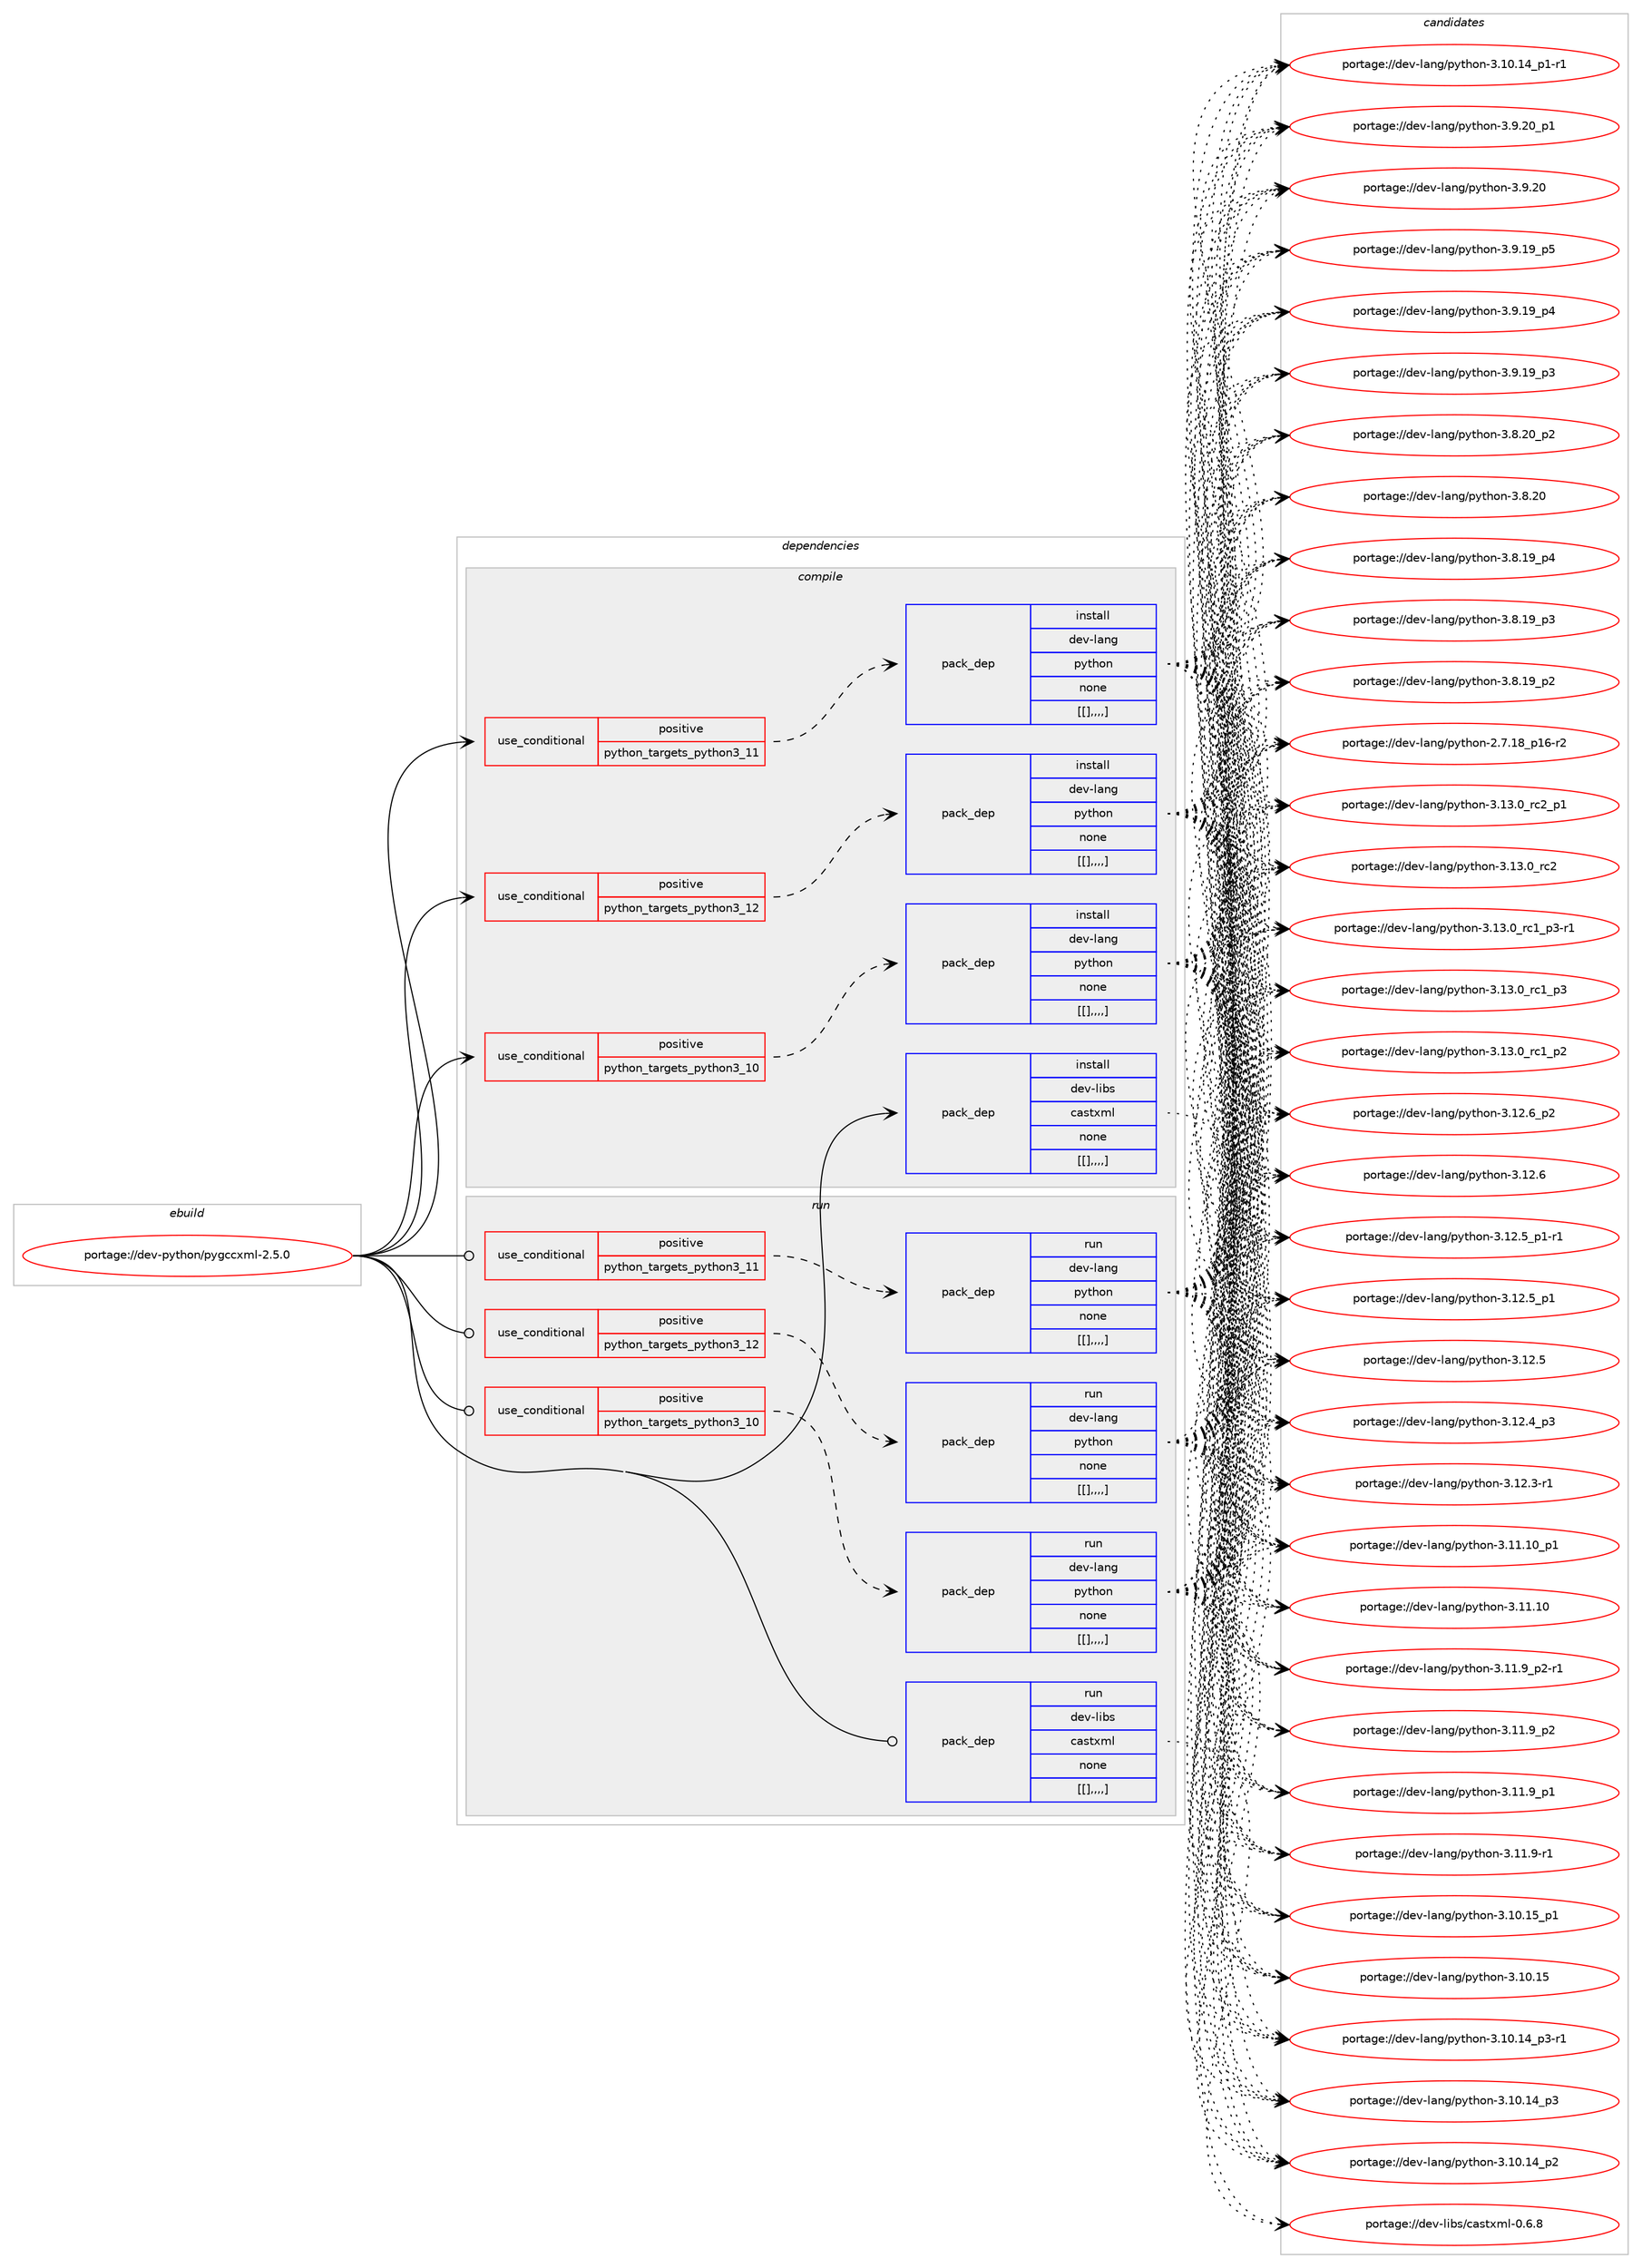 digraph prolog {

# *************
# Graph options
# *************

newrank=true;
concentrate=true;
compound=true;
graph [rankdir=LR,fontname=Helvetica,fontsize=10,ranksep=1.5];#, ranksep=2.5, nodesep=0.2];
edge  [arrowhead=vee];
node  [fontname=Helvetica,fontsize=10];

# **********
# The ebuild
# **********

subgraph cluster_leftcol {
color=gray;
label=<<i>ebuild</i>>;
id [label="portage://dev-python/pygccxml-2.5.0", color=red, width=4, href="../dev-python/pygccxml-2.5.0.svg"];
}

# ****************
# The dependencies
# ****************

subgraph cluster_midcol {
color=gray;
label=<<i>dependencies</i>>;
subgraph cluster_compile {
fillcolor="#eeeeee";
style=filled;
label=<<i>compile</i>>;
subgraph cond38372 {
dependency159119 [label=<<TABLE BORDER="0" CELLBORDER="1" CELLSPACING="0" CELLPADDING="4"><TR><TD ROWSPAN="3" CELLPADDING="10">use_conditional</TD></TR><TR><TD>positive</TD></TR><TR><TD>python_targets_python3_10</TD></TR></TABLE>>, shape=none, color=red];
subgraph pack119530 {
dependency159120 [label=<<TABLE BORDER="0" CELLBORDER="1" CELLSPACING="0" CELLPADDING="4" WIDTH="220"><TR><TD ROWSPAN="6" CELLPADDING="30">pack_dep</TD></TR><TR><TD WIDTH="110">install</TD></TR><TR><TD>dev-lang</TD></TR><TR><TD>python</TD></TR><TR><TD>none</TD></TR><TR><TD>[[],,,,]</TD></TR></TABLE>>, shape=none, color=blue];
}
dependency159119:e -> dependency159120:w [weight=20,style="dashed",arrowhead="vee"];
}
id:e -> dependency159119:w [weight=20,style="solid",arrowhead="vee"];
subgraph cond38373 {
dependency159121 [label=<<TABLE BORDER="0" CELLBORDER="1" CELLSPACING="0" CELLPADDING="4"><TR><TD ROWSPAN="3" CELLPADDING="10">use_conditional</TD></TR><TR><TD>positive</TD></TR><TR><TD>python_targets_python3_11</TD></TR></TABLE>>, shape=none, color=red];
subgraph pack119531 {
dependency159122 [label=<<TABLE BORDER="0" CELLBORDER="1" CELLSPACING="0" CELLPADDING="4" WIDTH="220"><TR><TD ROWSPAN="6" CELLPADDING="30">pack_dep</TD></TR><TR><TD WIDTH="110">install</TD></TR><TR><TD>dev-lang</TD></TR><TR><TD>python</TD></TR><TR><TD>none</TD></TR><TR><TD>[[],,,,]</TD></TR></TABLE>>, shape=none, color=blue];
}
dependency159121:e -> dependency159122:w [weight=20,style="dashed",arrowhead="vee"];
}
id:e -> dependency159121:w [weight=20,style="solid",arrowhead="vee"];
subgraph cond38374 {
dependency159123 [label=<<TABLE BORDER="0" CELLBORDER="1" CELLSPACING="0" CELLPADDING="4"><TR><TD ROWSPAN="3" CELLPADDING="10">use_conditional</TD></TR><TR><TD>positive</TD></TR><TR><TD>python_targets_python3_12</TD></TR></TABLE>>, shape=none, color=red];
subgraph pack119532 {
dependency159124 [label=<<TABLE BORDER="0" CELLBORDER="1" CELLSPACING="0" CELLPADDING="4" WIDTH="220"><TR><TD ROWSPAN="6" CELLPADDING="30">pack_dep</TD></TR><TR><TD WIDTH="110">install</TD></TR><TR><TD>dev-lang</TD></TR><TR><TD>python</TD></TR><TR><TD>none</TD></TR><TR><TD>[[],,,,]</TD></TR></TABLE>>, shape=none, color=blue];
}
dependency159123:e -> dependency159124:w [weight=20,style="dashed",arrowhead="vee"];
}
id:e -> dependency159123:w [weight=20,style="solid",arrowhead="vee"];
subgraph pack119533 {
dependency159125 [label=<<TABLE BORDER="0" CELLBORDER="1" CELLSPACING="0" CELLPADDING="4" WIDTH="220"><TR><TD ROWSPAN="6" CELLPADDING="30">pack_dep</TD></TR><TR><TD WIDTH="110">install</TD></TR><TR><TD>dev-libs</TD></TR><TR><TD>castxml</TD></TR><TR><TD>none</TD></TR><TR><TD>[[],,,,]</TD></TR></TABLE>>, shape=none, color=blue];
}
id:e -> dependency159125:w [weight=20,style="solid",arrowhead="vee"];
}
subgraph cluster_compileandrun {
fillcolor="#eeeeee";
style=filled;
label=<<i>compile and run</i>>;
}
subgraph cluster_run {
fillcolor="#eeeeee";
style=filled;
label=<<i>run</i>>;
subgraph cond38375 {
dependency159126 [label=<<TABLE BORDER="0" CELLBORDER="1" CELLSPACING="0" CELLPADDING="4"><TR><TD ROWSPAN="3" CELLPADDING="10">use_conditional</TD></TR><TR><TD>positive</TD></TR><TR><TD>python_targets_python3_10</TD></TR></TABLE>>, shape=none, color=red];
subgraph pack119534 {
dependency159127 [label=<<TABLE BORDER="0" CELLBORDER="1" CELLSPACING="0" CELLPADDING="4" WIDTH="220"><TR><TD ROWSPAN="6" CELLPADDING="30">pack_dep</TD></TR><TR><TD WIDTH="110">run</TD></TR><TR><TD>dev-lang</TD></TR><TR><TD>python</TD></TR><TR><TD>none</TD></TR><TR><TD>[[],,,,]</TD></TR></TABLE>>, shape=none, color=blue];
}
dependency159126:e -> dependency159127:w [weight=20,style="dashed",arrowhead="vee"];
}
id:e -> dependency159126:w [weight=20,style="solid",arrowhead="odot"];
subgraph cond38376 {
dependency159128 [label=<<TABLE BORDER="0" CELLBORDER="1" CELLSPACING="0" CELLPADDING="4"><TR><TD ROWSPAN="3" CELLPADDING="10">use_conditional</TD></TR><TR><TD>positive</TD></TR><TR><TD>python_targets_python3_11</TD></TR></TABLE>>, shape=none, color=red];
subgraph pack119535 {
dependency159129 [label=<<TABLE BORDER="0" CELLBORDER="1" CELLSPACING="0" CELLPADDING="4" WIDTH="220"><TR><TD ROWSPAN="6" CELLPADDING="30">pack_dep</TD></TR><TR><TD WIDTH="110">run</TD></TR><TR><TD>dev-lang</TD></TR><TR><TD>python</TD></TR><TR><TD>none</TD></TR><TR><TD>[[],,,,]</TD></TR></TABLE>>, shape=none, color=blue];
}
dependency159128:e -> dependency159129:w [weight=20,style="dashed",arrowhead="vee"];
}
id:e -> dependency159128:w [weight=20,style="solid",arrowhead="odot"];
subgraph cond38377 {
dependency159130 [label=<<TABLE BORDER="0" CELLBORDER="1" CELLSPACING="0" CELLPADDING="4"><TR><TD ROWSPAN="3" CELLPADDING="10">use_conditional</TD></TR><TR><TD>positive</TD></TR><TR><TD>python_targets_python3_12</TD></TR></TABLE>>, shape=none, color=red];
subgraph pack119536 {
dependency159131 [label=<<TABLE BORDER="0" CELLBORDER="1" CELLSPACING="0" CELLPADDING="4" WIDTH="220"><TR><TD ROWSPAN="6" CELLPADDING="30">pack_dep</TD></TR><TR><TD WIDTH="110">run</TD></TR><TR><TD>dev-lang</TD></TR><TR><TD>python</TD></TR><TR><TD>none</TD></TR><TR><TD>[[],,,,]</TD></TR></TABLE>>, shape=none, color=blue];
}
dependency159130:e -> dependency159131:w [weight=20,style="dashed",arrowhead="vee"];
}
id:e -> dependency159130:w [weight=20,style="solid",arrowhead="odot"];
subgraph pack119537 {
dependency159132 [label=<<TABLE BORDER="0" CELLBORDER="1" CELLSPACING="0" CELLPADDING="4" WIDTH="220"><TR><TD ROWSPAN="6" CELLPADDING="30">pack_dep</TD></TR><TR><TD WIDTH="110">run</TD></TR><TR><TD>dev-libs</TD></TR><TR><TD>castxml</TD></TR><TR><TD>none</TD></TR><TR><TD>[[],,,,]</TD></TR></TABLE>>, shape=none, color=blue];
}
id:e -> dependency159132:w [weight=20,style="solid",arrowhead="odot"];
}
}

# **************
# The candidates
# **************

subgraph cluster_choices {
rank=same;
color=gray;
label=<<i>candidates</i>>;

subgraph choice119530 {
color=black;
nodesep=1;
choice100101118451089711010347112121116104111110455146495146489511499509511249 [label="portage://dev-lang/python-3.13.0_rc2_p1", color=red, width=4,href="../dev-lang/python-3.13.0_rc2_p1.svg"];
choice10010111845108971101034711212111610411111045514649514648951149950 [label="portage://dev-lang/python-3.13.0_rc2", color=red, width=4,href="../dev-lang/python-3.13.0_rc2.svg"];
choice1001011184510897110103471121211161041111104551464951464895114994995112514511449 [label="portage://dev-lang/python-3.13.0_rc1_p3-r1", color=red, width=4,href="../dev-lang/python-3.13.0_rc1_p3-r1.svg"];
choice100101118451089711010347112121116104111110455146495146489511499499511251 [label="portage://dev-lang/python-3.13.0_rc1_p3", color=red, width=4,href="../dev-lang/python-3.13.0_rc1_p3.svg"];
choice100101118451089711010347112121116104111110455146495146489511499499511250 [label="portage://dev-lang/python-3.13.0_rc1_p2", color=red, width=4,href="../dev-lang/python-3.13.0_rc1_p2.svg"];
choice100101118451089711010347112121116104111110455146495046549511250 [label="portage://dev-lang/python-3.12.6_p2", color=red, width=4,href="../dev-lang/python-3.12.6_p2.svg"];
choice10010111845108971101034711212111610411111045514649504654 [label="portage://dev-lang/python-3.12.6", color=red, width=4,href="../dev-lang/python-3.12.6.svg"];
choice1001011184510897110103471121211161041111104551464950465395112494511449 [label="portage://dev-lang/python-3.12.5_p1-r1", color=red, width=4,href="../dev-lang/python-3.12.5_p1-r1.svg"];
choice100101118451089711010347112121116104111110455146495046539511249 [label="portage://dev-lang/python-3.12.5_p1", color=red, width=4,href="../dev-lang/python-3.12.5_p1.svg"];
choice10010111845108971101034711212111610411111045514649504653 [label="portage://dev-lang/python-3.12.5", color=red, width=4,href="../dev-lang/python-3.12.5.svg"];
choice100101118451089711010347112121116104111110455146495046529511251 [label="portage://dev-lang/python-3.12.4_p3", color=red, width=4,href="../dev-lang/python-3.12.4_p3.svg"];
choice100101118451089711010347112121116104111110455146495046514511449 [label="portage://dev-lang/python-3.12.3-r1", color=red, width=4,href="../dev-lang/python-3.12.3-r1.svg"];
choice10010111845108971101034711212111610411111045514649494649489511249 [label="portage://dev-lang/python-3.11.10_p1", color=red, width=4,href="../dev-lang/python-3.11.10_p1.svg"];
choice1001011184510897110103471121211161041111104551464949464948 [label="portage://dev-lang/python-3.11.10", color=red, width=4,href="../dev-lang/python-3.11.10.svg"];
choice1001011184510897110103471121211161041111104551464949465795112504511449 [label="portage://dev-lang/python-3.11.9_p2-r1", color=red, width=4,href="../dev-lang/python-3.11.9_p2-r1.svg"];
choice100101118451089711010347112121116104111110455146494946579511250 [label="portage://dev-lang/python-3.11.9_p2", color=red, width=4,href="../dev-lang/python-3.11.9_p2.svg"];
choice100101118451089711010347112121116104111110455146494946579511249 [label="portage://dev-lang/python-3.11.9_p1", color=red, width=4,href="../dev-lang/python-3.11.9_p1.svg"];
choice100101118451089711010347112121116104111110455146494946574511449 [label="portage://dev-lang/python-3.11.9-r1", color=red, width=4,href="../dev-lang/python-3.11.9-r1.svg"];
choice10010111845108971101034711212111610411111045514649484649539511249 [label="portage://dev-lang/python-3.10.15_p1", color=red, width=4,href="../dev-lang/python-3.10.15_p1.svg"];
choice1001011184510897110103471121211161041111104551464948464953 [label="portage://dev-lang/python-3.10.15", color=red, width=4,href="../dev-lang/python-3.10.15.svg"];
choice100101118451089711010347112121116104111110455146494846495295112514511449 [label="portage://dev-lang/python-3.10.14_p3-r1", color=red, width=4,href="../dev-lang/python-3.10.14_p3-r1.svg"];
choice10010111845108971101034711212111610411111045514649484649529511251 [label="portage://dev-lang/python-3.10.14_p3", color=red, width=4,href="../dev-lang/python-3.10.14_p3.svg"];
choice10010111845108971101034711212111610411111045514649484649529511250 [label="portage://dev-lang/python-3.10.14_p2", color=red, width=4,href="../dev-lang/python-3.10.14_p2.svg"];
choice100101118451089711010347112121116104111110455146494846495295112494511449 [label="portage://dev-lang/python-3.10.14_p1-r1", color=red, width=4,href="../dev-lang/python-3.10.14_p1-r1.svg"];
choice100101118451089711010347112121116104111110455146574650489511249 [label="portage://dev-lang/python-3.9.20_p1", color=red, width=4,href="../dev-lang/python-3.9.20_p1.svg"];
choice10010111845108971101034711212111610411111045514657465048 [label="portage://dev-lang/python-3.9.20", color=red, width=4,href="../dev-lang/python-3.9.20.svg"];
choice100101118451089711010347112121116104111110455146574649579511253 [label="portage://dev-lang/python-3.9.19_p5", color=red, width=4,href="../dev-lang/python-3.9.19_p5.svg"];
choice100101118451089711010347112121116104111110455146574649579511252 [label="portage://dev-lang/python-3.9.19_p4", color=red, width=4,href="../dev-lang/python-3.9.19_p4.svg"];
choice100101118451089711010347112121116104111110455146574649579511251 [label="portage://dev-lang/python-3.9.19_p3", color=red, width=4,href="../dev-lang/python-3.9.19_p3.svg"];
choice100101118451089711010347112121116104111110455146564650489511250 [label="portage://dev-lang/python-3.8.20_p2", color=red, width=4,href="../dev-lang/python-3.8.20_p2.svg"];
choice10010111845108971101034711212111610411111045514656465048 [label="portage://dev-lang/python-3.8.20", color=red, width=4,href="../dev-lang/python-3.8.20.svg"];
choice100101118451089711010347112121116104111110455146564649579511252 [label="portage://dev-lang/python-3.8.19_p4", color=red, width=4,href="../dev-lang/python-3.8.19_p4.svg"];
choice100101118451089711010347112121116104111110455146564649579511251 [label="portage://dev-lang/python-3.8.19_p3", color=red, width=4,href="../dev-lang/python-3.8.19_p3.svg"];
choice100101118451089711010347112121116104111110455146564649579511250 [label="portage://dev-lang/python-3.8.19_p2", color=red, width=4,href="../dev-lang/python-3.8.19_p2.svg"];
choice100101118451089711010347112121116104111110455046554649569511249544511450 [label="portage://dev-lang/python-2.7.18_p16-r2", color=red, width=4,href="../dev-lang/python-2.7.18_p16-r2.svg"];
dependency159120:e -> choice100101118451089711010347112121116104111110455146495146489511499509511249:w [style=dotted,weight="100"];
dependency159120:e -> choice10010111845108971101034711212111610411111045514649514648951149950:w [style=dotted,weight="100"];
dependency159120:e -> choice1001011184510897110103471121211161041111104551464951464895114994995112514511449:w [style=dotted,weight="100"];
dependency159120:e -> choice100101118451089711010347112121116104111110455146495146489511499499511251:w [style=dotted,weight="100"];
dependency159120:e -> choice100101118451089711010347112121116104111110455146495146489511499499511250:w [style=dotted,weight="100"];
dependency159120:e -> choice100101118451089711010347112121116104111110455146495046549511250:w [style=dotted,weight="100"];
dependency159120:e -> choice10010111845108971101034711212111610411111045514649504654:w [style=dotted,weight="100"];
dependency159120:e -> choice1001011184510897110103471121211161041111104551464950465395112494511449:w [style=dotted,weight="100"];
dependency159120:e -> choice100101118451089711010347112121116104111110455146495046539511249:w [style=dotted,weight="100"];
dependency159120:e -> choice10010111845108971101034711212111610411111045514649504653:w [style=dotted,weight="100"];
dependency159120:e -> choice100101118451089711010347112121116104111110455146495046529511251:w [style=dotted,weight="100"];
dependency159120:e -> choice100101118451089711010347112121116104111110455146495046514511449:w [style=dotted,weight="100"];
dependency159120:e -> choice10010111845108971101034711212111610411111045514649494649489511249:w [style=dotted,weight="100"];
dependency159120:e -> choice1001011184510897110103471121211161041111104551464949464948:w [style=dotted,weight="100"];
dependency159120:e -> choice1001011184510897110103471121211161041111104551464949465795112504511449:w [style=dotted,weight="100"];
dependency159120:e -> choice100101118451089711010347112121116104111110455146494946579511250:w [style=dotted,weight="100"];
dependency159120:e -> choice100101118451089711010347112121116104111110455146494946579511249:w [style=dotted,weight="100"];
dependency159120:e -> choice100101118451089711010347112121116104111110455146494946574511449:w [style=dotted,weight="100"];
dependency159120:e -> choice10010111845108971101034711212111610411111045514649484649539511249:w [style=dotted,weight="100"];
dependency159120:e -> choice1001011184510897110103471121211161041111104551464948464953:w [style=dotted,weight="100"];
dependency159120:e -> choice100101118451089711010347112121116104111110455146494846495295112514511449:w [style=dotted,weight="100"];
dependency159120:e -> choice10010111845108971101034711212111610411111045514649484649529511251:w [style=dotted,weight="100"];
dependency159120:e -> choice10010111845108971101034711212111610411111045514649484649529511250:w [style=dotted,weight="100"];
dependency159120:e -> choice100101118451089711010347112121116104111110455146494846495295112494511449:w [style=dotted,weight="100"];
dependency159120:e -> choice100101118451089711010347112121116104111110455146574650489511249:w [style=dotted,weight="100"];
dependency159120:e -> choice10010111845108971101034711212111610411111045514657465048:w [style=dotted,weight="100"];
dependency159120:e -> choice100101118451089711010347112121116104111110455146574649579511253:w [style=dotted,weight="100"];
dependency159120:e -> choice100101118451089711010347112121116104111110455146574649579511252:w [style=dotted,weight="100"];
dependency159120:e -> choice100101118451089711010347112121116104111110455146574649579511251:w [style=dotted,weight="100"];
dependency159120:e -> choice100101118451089711010347112121116104111110455146564650489511250:w [style=dotted,weight="100"];
dependency159120:e -> choice10010111845108971101034711212111610411111045514656465048:w [style=dotted,weight="100"];
dependency159120:e -> choice100101118451089711010347112121116104111110455146564649579511252:w [style=dotted,weight="100"];
dependency159120:e -> choice100101118451089711010347112121116104111110455146564649579511251:w [style=dotted,weight="100"];
dependency159120:e -> choice100101118451089711010347112121116104111110455146564649579511250:w [style=dotted,weight="100"];
dependency159120:e -> choice100101118451089711010347112121116104111110455046554649569511249544511450:w [style=dotted,weight="100"];
}
subgraph choice119531 {
color=black;
nodesep=1;
choice100101118451089711010347112121116104111110455146495146489511499509511249 [label="portage://dev-lang/python-3.13.0_rc2_p1", color=red, width=4,href="../dev-lang/python-3.13.0_rc2_p1.svg"];
choice10010111845108971101034711212111610411111045514649514648951149950 [label="portage://dev-lang/python-3.13.0_rc2", color=red, width=4,href="../dev-lang/python-3.13.0_rc2.svg"];
choice1001011184510897110103471121211161041111104551464951464895114994995112514511449 [label="portage://dev-lang/python-3.13.0_rc1_p3-r1", color=red, width=4,href="../dev-lang/python-3.13.0_rc1_p3-r1.svg"];
choice100101118451089711010347112121116104111110455146495146489511499499511251 [label="portage://dev-lang/python-3.13.0_rc1_p3", color=red, width=4,href="../dev-lang/python-3.13.0_rc1_p3.svg"];
choice100101118451089711010347112121116104111110455146495146489511499499511250 [label="portage://dev-lang/python-3.13.0_rc1_p2", color=red, width=4,href="../dev-lang/python-3.13.0_rc1_p2.svg"];
choice100101118451089711010347112121116104111110455146495046549511250 [label="portage://dev-lang/python-3.12.6_p2", color=red, width=4,href="../dev-lang/python-3.12.6_p2.svg"];
choice10010111845108971101034711212111610411111045514649504654 [label="portage://dev-lang/python-3.12.6", color=red, width=4,href="../dev-lang/python-3.12.6.svg"];
choice1001011184510897110103471121211161041111104551464950465395112494511449 [label="portage://dev-lang/python-3.12.5_p1-r1", color=red, width=4,href="../dev-lang/python-3.12.5_p1-r1.svg"];
choice100101118451089711010347112121116104111110455146495046539511249 [label="portage://dev-lang/python-3.12.5_p1", color=red, width=4,href="../dev-lang/python-3.12.5_p1.svg"];
choice10010111845108971101034711212111610411111045514649504653 [label="portage://dev-lang/python-3.12.5", color=red, width=4,href="../dev-lang/python-3.12.5.svg"];
choice100101118451089711010347112121116104111110455146495046529511251 [label="portage://dev-lang/python-3.12.4_p3", color=red, width=4,href="../dev-lang/python-3.12.4_p3.svg"];
choice100101118451089711010347112121116104111110455146495046514511449 [label="portage://dev-lang/python-3.12.3-r1", color=red, width=4,href="../dev-lang/python-3.12.3-r1.svg"];
choice10010111845108971101034711212111610411111045514649494649489511249 [label="portage://dev-lang/python-3.11.10_p1", color=red, width=4,href="../dev-lang/python-3.11.10_p1.svg"];
choice1001011184510897110103471121211161041111104551464949464948 [label="portage://dev-lang/python-3.11.10", color=red, width=4,href="../dev-lang/python-3.11.10.svg"];
choice1001011184510897110103471121211161041111104551464949465795112504511449 [label="portage://dev-lang/python-3.11.9_p2-r1", color=red, width=4,href="../dev-lang/python-3.11.9_p2-r1.svg"];
choice100101118451089711010347112121116104111110455146494946579511250 [label="portage://dev-lang/python-3.11.9_p2", color=red, width=4,href="../dev-lang/python-3.11.9_p2.svg"];
choice100101118451089711010347112121116104111110455146494946579511249 [label="portage://dev-lang/python-3.11.9_p1", color=red, width=4,href="../dev-lang/python-3.11.9_p1.svg"];
choice100101118451089711010347112121116104111110455146494946574511449 [label="portage://dev-lang/python-3.11.9-r1", color=red, width=4,href="../dev-lang/python-3.11.9-r1.svg"];
choice10010111845108971101034711212111610411111045514649484649539511249 [label="portage://dev-lang/python-3.10.15_p1", color=red, width=4,href="../dev-lang/python-3.10.15_p1.svg"];
choice1001011184510897110103471121211161041111104551464948464953 [label="portage://dev-lang/python-3.10.15", color=red, width=4,href="../dev-lang/python-3.10.15.svg"];
choice100101118451089711010347112121116104111110455146494846495295112514511449 [label="portage://dev-lang/python-3.10.14_p3-r1", color=red, width=4,href="../dev-lang/python-3.10.14_p3-r1.svg"];
choice10010111845108971101034711212111610411111045514649484649529511251 [label="portage://dev-lang/python-3.10.14_p3", color=red, width=4,href="../dev-lang/python-3.10.14_p3.svg"];
choice10010111845108971101034711212111610411111045514649484649529511250 [label="portage://dev-lang/python-3.10.14_p2", color=red, width=4,href="../dev-lang/python-3.10.14_p2.svg"];
choice100101118451089711010347112121116104111110455146494846495295112494511449 [label="portage://dev-lang/python-3.10.14_p1-r1", color=red, width=4,href="../dev-lang/python-3.10.14_p1-r1.svg"];
choice100101118451089711010347112121116104111110455146574650489511249 [label="portage://dev-lang/python-3.9.20_p1", color=red, width=4,href="../dev-lang/python-3.9.20_p1.svg"];
choice10010111845108971101034711212111610411111045514657465048 [label="portage://dev-lang/python-3.9.20", color=red, width=4,href="../dev-lang/python-3.9.20.svg"];
choice100101118451089711010347112121116104111110455146574649579511253 [label="portage://dev-lang/python-3.9.19_p5", color=red, width=4,href="../dev-lang/python-3.9.19_p5.svg"];
choice100101118451089711010347112121116104111110455146574649579511252 [label="portage://dev-lang/python-3.9.19_p4", color=red, width=4,href="../dev-lang/python-3.9.19_p4.svg"];
choice100101118451089711010347112121116104111110455146574649579511251 [label="portage://dev-lang/python-3.9.19_p3", color=red, width=4,href="../dev-lang/python-3.9.19_p3.svg"];
choice100101118451089711010347112121116104111110455146564650489511250 [label="portage://dev-lang/python-3.8.20_p2", color=red, width=4,href="../dev-lang/python-3.8.20_p2.svg"];
choice10010111845108971101034711212111610411111045514656465048 [label="portage://dev-lang/python-3.8.20", color=red, width=4,href="../dev-lang/python-3.8.20.svg"];
choice100101118451089711010347112121116104111110455146564649579511252 [label="portage://dev-lang/python-3.8.19_p4", color=red, width=4,href="../dev-lang/python-3.8.19_p4.svg"];
choice100101118451089711010347112121116104111110455146564649579511251 [label="portage://dev-lang/python-3.8.19_p3", color=red, width=4,href="../dev-lang/python-3.8.19_p3.svg"];
choice100101118451089711010347112121116104111110455146564649579511250 [label="portage://dev-lang/python-3.8.19_p2", color=red, width=4,href="../dev-lang/python-3.8.19_p2.svg"];
choice100101118451089711010347112121116104111110455046554649569511249544511450 [label="portage://dev-lang/python-2.7.18_p16-r2", color=red, width=4,href="../dev-lang/python-2.7.18_p16-r2.svg"];
dependency159122:e -> choice100101118451089711010347112121116104111110455146495146489511499509511249:w [style=dotted,weight="100"];
dependency159122:e -> choice10010111845108971101034711212111610411111045514649514648951149950:w [style=dotted,weight="100"];
dependency159122:e -> choice1001011184510897110103471121211161041111104551464951464895114994995112514511449:w [style=dotted,weight="100"];
dependency159122:e -> choice100101118451089711010347112121116104111110455146495146489511499499511251:w [style=dotted,weight="100"];
dependency159122:e -> choice100101118451089711010347112121116104111110455146495146489511499499511250:w [style=dotted,weight="100"];
dependency159122:e -> choice100101118451089711010347112121116104111110455146495046549511250:w [style=dotted,weight="100"];
dependency159122:e -> choice10010111845108971101034711212111610411111045514649504654:w [style=dotted,weight="100"];
dependency159122:e -> choice1001011184510897110103471121211161041111104551464950465395112494511449:w [style=dotted,weight="100"];
dependency159122:e -> choice100101118451089711010347112121116104111110455146495046539511249:w [style=dotted,weight="100"];
dependency159122:e -> choice10010111845108971101034711212111610411111045514649504653:w [style=dotted,weight="100"];
dependency159122:e -> choice100101118451089711010347112121116104111110455146495046529511251:w [style=dotted,weight="100"];
dependency159122:e -> choice100101118451089711010347112121116104111110455146495046514511449:w [style=dotted,weight="100"];
dependency159122:e -> choice10010111845108971101034711212111610411111045514649494649489511249:w [style=dotted,weight="100"];
dependency159122:e -> choice1001011184510897110103471121211161041111104551464949464948:w [style=dotted,weight="100"];
dependency159122:e -> choice1001011184510897110103471121211161041111104551464949465795112504511449:w [style=dotted,weight="100"];
dependency159122:e -> choice100101118451089711010347112121116104111110455146494946579511250:w [style=dotted,weight="100"];
dependency159122:e -> choice100101118451089711010347112121116104111110455146494946579511249:w [style=dotted,weight="100"];
dependency159122:e -> choice100101118451089711010347112121116104111110455146494946574511449:w [style=dotted,weight="100"];
dependency159122:e -> choice10010111845108971101034711212111610411111045514649484649539511249:w [style=dotted,weight="100"];
dependency159122:e -> choice1001011184510897110103471121211161041111104551464948464953:w [style=dotted,weight="100"];
dependency159122:e -> choice100101118451089711010347112121116104111110455146494846495295112514511449:w [style=dotted,weight="100"];
dependency159122:e -> choice10010111845108971101034711212111610411111045514649484649529511251:w [style=dotted,weight="100"];
dependency159122:e -> choice10010111845108971101034711212111610411111045514649484649529511250:w [style=dotted,weight="100"];
dependency159122:e -> choice100101118451089711010347112121116104111110455146494846495295112494511449:w [style=dotted,weight="100"];
dependency159122:e -> choice100101118451089711010347112121116104111110455146574650489511249:w [style=dotted,weight="100"];
dependency159122:e -> choice10010111845108971101034711212111610411111045514657465048:w [style=dotted,weight="100"];
dependency159122:e -> choice100101118451089711010347112121116104111110455146574649579511253:w [style=dotted,weight="100"];
dependency159122:e -> choice100101118451089711010347112121116104111110455146574649579511252:w [style=dotted,weight="100"];
dependency159122:e -> choice100101118451089711010347112121116104111110455146574649579511251:w [style=dotted,weight="100"];
dependency159122:e -> choice100101118451089711010347112121116104111110455146564650489511250:w [style=dotted,weight="100"];
dependency159122:e -> choice10010111845108971101034711212111610411111045514656465048:w [style=dotted,weight="100"];
dependency159122:e -> choice100101118451089711010347112121116104111110455146564649579511252:w [style=dotted,weight="100"];
dependency159122:e -> choice100101118451089711010347112121116104111110455146564649579511251:w [style=dotted,weight="100"];
dependency159122:e -> choice100101118451089711010347112121116104111110455146564649579511250:w [style=dotted,weight="100"];
dependency159122:e -> choice100101118451089711010347112121116104111110455046554649569511249544511450:w [style=dotted,weight="100"];
}
subgraph choice119532 {
color=black;
nodesep=1;
choice100101118451089711010347112121116104111110455146495146489511499509511249 [label="portage://dev-lang/python-3.13.0_rc2_p1", color=red, width=4,href="../dev-lang/python-3.13.0_rc2_p1.svg"];
choice10010111845108971101034711212111610411111045514649514648951149950 [label="portage://dev-lang/python-3.13.0_rc2", color=red, width=4,href="../dev-lang/python-3.13.0_rc2.svg"];
choice1001011184510897110103471121211161041111104551464951464895114994995112514511449 [label="portage://dev-lang/python-3.13.0_rc1_p3-r1", color=red, width=4,href="../dev-lang/python-3.13.0_rc1_p3-r1.svg"];
choice100101118451089711010347112121116104111110455146495146489511499499511251 [label="portage://dev-lang/python-3.13.0_rc1_p3", color=red, width=4,href="../dev-lang/python-3.13.0_rc1_p3.svg"];
choice100101118451089711010347112121116104111110455146495146489511499499511250 [label="portage://dev-lang/python-3.13.0_rc1_p2", color=red, width=4,href="../dev-lang/python-3.13.0_rc1_p2.svg"];
choice100101118451089711010347112121116104111110455146495046549511250 [label="portage://dev-lang/python-3.12.6_p2", color=red, width=4,href="../dev-lang/python-3.12.6_p2.svg"];
choice10010111845108971101034711212111610411111045514649504654 [label="portage://dev-lang/python-3.12.6", color=red, width=4,href="../dev-lang/python-3.12.6.svg"];
choice1001011184510897110103471121211161041111104551464950465395112494511449 [label="portage://dev-lang/python-3.12.5_p1-r1", color=red, width=4,href="../dev-lang/python-3.12.5_p1-r1.svg"];
choice100101118451089711010347112121116104111110455146495046539511249 [label="portage://dev-lang/python-3.12.5_p1", color=red, width=4,href="../dev-lang/python-3.12.5_p1.svg"];
choice10010111845108971101034711212111610411111045514649504653 [label="portage://dev-lang/python-3.12.5", color=red, width=4,href="../dev-lang/python-3.12.5.svg"];
choice100101118451089711010347112121116104111110455146495046529511251 [label="portage://dev-lang/python-3.12.4_p3", color=red, width=4,href="../dev-lang/python-3.12.4_p3.svg"];
choice100101118451089711010347112121116104111110455146495046514511449 [label="portage://dev-lang/python-3.12.3-r1", color=red, width=4,href="../dev-lang/python-3.12.3-r1.svg"];
choice10010111845108971101034711212111610411111045514649494649489511249 [label="portage://dev-lang/python-3.11.10_p1", color=red, width=4,href="../dev-lang/python-3.11.10_p1.svg"];
choice1001011184510897110103471121211161041111104551464949464948 [label="portage://dev-lang/python-3.11.10", color=red, width=4,href="../dev-lang/python-3.11.10.svg"];
choice1001011184510897110103471121211161041111104551464949465795112504511449 [label="portage://dev-lang/python-3.11.9_p2-r1", color=red, width=4,href="../dev-lang/python-3.11.9_p2-r1.svg"];
choice100101118451089711010347112121116104111110455146494946579511250 [label="portage://dev-lang/python-3.11.9_p2", color=red, width=4,href="../dev-lang/python-3.11.9_p2.svg"];
choice100101118451089711010347112121116104111110455146494946579511249 [label="portage://dev-lang/python-3.11.9_p1", color=red, width=4,href="../dev-lang/python-3.11.9_p1.svg"];
choice100101118451089711010347112121116104111110455146494946574511449 [label="portage://dev-lang/python-3.11.9-r1", color=red, width=4,href="../dev-lang/python-3.11.9-r1.svg"];
choice10010111845108971101034711212111610411111045514649484649539511249 [label="portage://dev-lang/python-3.10.15_p1", color=red, width=4,href="../dev-lang/python-3.10.15_p1.svg"];
choice1001011184510897110103471121211161041111104551464948464953 [label="portage://dev-lang/python-3.10.15", color=red, width=4,href="../dev-lang/python-3.10.15.svg"];
choice100101118451089711010347112121116104111110455146494846495295112514511449 [label="portage://dev-lang/python-3.10.14_p3-r1", color=red, width=4,href="../dev-lang/python-3.10.14_p3-r1.svg"];
choice10010111845108971101034711212111610411111045514649484649529511251 [label="portage://dev-lang/python-3.10.14_p3", color=red, width=4,href="../dev-lang/python-3.10.14_p3.svg"];
choice10010111845108971101034711212111610411111045514649484649529511250 [label="portage://dev-lang/python-3.10.14_p2", color=red, width=4,href="../dev-lang/python-3.10.14_p2.svg"];
choice100101118451089711010347112121116104111110455146494846495295112494511449 [label="portage://dev-lang/python-3.10.14_p1-r1", color=red, width=4,href="../dev-lang/python-3.10.14_p1-r1.svg"];
choice100101118451089711010347112121116104111110455146574650489511249 [label="portage://dev-lang/python-3.9.20_p1", color=red, width=4,href="../dev-lang/python-3.9.20_p1.svg"];
choice10010111845108971101034711212111610411111045514657465048 [label="portage://dev-lang/python-3.9.20", color=red, width=4,href="../dev-lang/python-3.9.20.svg"];
choice100101118451089711010347112121116104111110455146574649579511253 [label="portage://dev-lang/python-3.9.19_p5", color=red, width=4,href="../dev-lang/python-3.9.19_p5.svg"];
choice100101118451089711010347112121116104111110455146574649579511252 [label="portage://dev-lang/python-3.9.19_p4", color=red, width=4,href="../dev-lang/python-3.9.19_p4.svg"];
choice100101118451089711010347112121116104111110455146574649579511251 [label="portage://dev-lang/python-3.9.19_p3", color=red, width=4,href="../dev-lang/python-3.9.19_p3.svg"];
choice100101118451089711010347112121116104111110455146564650489511250 [label="portage://dev-lang/python-3.8.20_p2", color=red, width=4,href="../dev-lang/python-3.8.20_p2.svg"];
choice10010111845108971101034711212111610411111045514656465048 [label="portage://dev-lang/python-3.8.20", color=red, width=4,href="../dev-lang/python-3.8.20.svg"];
choice100101118451089711010347112121116104111110455146564649579511252 [label="portage://dev-lang/python-3.8.19_p4", color=red, width=4,href="../dev-lang/python-3.8.19_p4.svg"];
choice100101118451089711010347112121116104111110455146564649579511251 [label="portage://dev-lang/python-3.8.19_p3", color=red, width=4,href="../dev-lang/python-3.8.19_p3.svg"];
choice100101118451089711010347112121116104111110455146564649579511250 [label="portage://dev-lang/python-3.8.19_p2", color=red, width=4,href="../dev-lang/python-3.8.19_p2.svg"];
choice100101118451089711010347112121116104111110455046554649569511249544511450 [label="portage://dev-lang/python-2.7.18_p16-r2", color=red, width=4,href="../dev-lang/python-2.7.18_p16-r2.svg"];
dependency159124:e -> choice100101118451089711010347112121116104111110455146495146489511499509511249:w [style=dotted,weight="100"];
dependency159124:e -> choice10010111845108971101034711212111610411111045514649514648951149950:w [style=dotted,weight="100"];
dependency159124:e -> choice1001011184510897110103471121211161041111104551464951464895114994995112514511449:w [style=dotted,weight="100"];
dependency159124:e -> choice100101118451089711010347112121116104111110455146495146489511499499511251:w [style=dotted,weight="100"];
dependency159124:e -> choice100101118451089711010347112121116104111110455146495146489511499499511250:w [style=dotted,weight="100"];
dependency159124:e -> choice100101118451089711010347112121116104111110455146495046549511250:w [style=dotted,weight="100"];
dependency159124:e -> choice10010111845108971101034711212111610411111045514649504654:w [style=dotted,weight="100"];
dependency159124:e -> choice1001011184510897110103471121211161041111104551464950465395112494511449:w [style=dotted,weight="100"];
dependency159124:e -> choice100101118451089711010347112121116104111110455146495046539511249:w [style=dotted,weight="100"];
dependency159124:e -> choice10010111845108971101034711212111610411111045514649504653:w [style=dotted,weight="100"];
dependency159124:e -> choice100101118451089711010347112121116104111110455146495046529511251:w [style=dotted,weight="100"];
dependency159124:e -> choice100101118451089711010347112121116104111110455146495046514511449:w [style=dotted,weight="100"];
dependency159124:e -> choice10010111845108971101034711212111610411111045514649494649489511249:w [style=dotted,weight="100"];
dependency159124:e -> choice1001011184510897110103471121211161041111104551464949464948:w [style=dotted,weight="100"];
dependency159124:e -> choice1001011184510897110103471121211161041111104551464949465795112504511449:w [style=dotted,weight="100"];
dependency159124:e -> choice100101118451089711010347112121116104111110455146494946579511250:w [style=dotted,weight="100"];
dependency159124:e -> choice100101118451089711010347112121116104111110455146494946579511249:w [style=dotted,weight="100"];
dependency159124:e -> choice100101118451089711010347112121116104111110455146494946574511449:w [style=dotted,weight="100"];
dependency159124:e -> choice10010111845108971101034711212111610411111045514649484649539511249:w [style=dotted,weight="100"];
dependency159124:e -> choice1001011184510897110103471121211161041111104551464948464953:w [style=dotted,weight="100"];
dependency159124:e -> choice100101118451089711010347112121116104111110455146494846495295112514511449:w [style=dotted,weight="100"];
dependency159124:e -> choice10010111845108971101034711212111610411111045514649484649529511251:w [style=dotted,weight="100"];
dependency159124:e -> choice10010111845108971101034711212111610411111045514649484649529511250:w [style=dotted,weight="100"];
dependency159124:e -> choice100101118451089711010347112121116104111110455146494846495295112494511449:w [style=dotted,weight="100"];
dependency159124:e -> choice100101118451089711010347112121116104111110455146574650489511249:w [style=dotted,weight="100"];
dependency159124:e -> choice10010111845108971101034711212111610411111045514657465048:w [style=dotted,weight="100"];
dependency159124:e -> choice100101118451089711010347112121116104111110455146574649579511253:w [style=dotted,weight="100"];
dependency159124:e -> choice100101118451089711010347112121116104111110455146574649579511252:w [style=dotted,weight="100"];
dependency159124:e -> choice100101118451089711010347112121116104111110455146574649579511251:w [style=dotted,weight="100"];
dependency159124:e -> choice100101118451089711010347112121116104111110455146564650489511250:w [style=dotted,weight="100"];
dependency159124:e -> choice10010111845108971101034711212111610411111045514656465048:w [style=dotted,weight="100"];
dependency159124:e -> choice100101118451089711010347112121116104111110455146564649579511252:w [style=dotted,weight="100"];
dependency159124:e -> choice100101118451089711010347112121116104111110455146564649579511251:w [style=dotted,weight="100"];
dependency159124:e -> choice100101118451089711010347112121116104111110455146564649579511250:w [style=dotted,weight="100"];
dependency159124:e -> choice100101118451089711010347112121116104111110455046554649569511249544511450:w [style=dotted,weight="100"];
}
subgraph choice119533 {
color=black;
nodesep=1;
choice1001011184510810598115479997115116120109108454846544656 [label="portage://dev-libs/castxml-0.6.8", color=red, width=4,href="../dev-libs/castxml-0.6.8.svg"];
dependency159125:e -> choice1001011184510810598115479997115116120109108454846544656:w [style=dotted,weight="100"];
}
subgraph choice119534 {
color=black;
nodesep=1;
choice100101118451089711010347112121116104111110455146495146489511499509511249 [label="portage://dev-lang/python-3.13.0_rc2_p1", color=red, width=4,href="../dev-lang/python-3.13.0_rc2_p1.svg"];
choice10010111845108971101034711212111610411111045514649514648951149950 [label="portage://dev-lang/python-3.13.0_rc2", color=red, width=4,href="../dev-lang/python-3.13.0_rc2.svg"];
choice1001011184510897110103471121211161041111104551464951464895114994995112514511449 [label="portage://dev-lang/python-3.13.0_rc1_p3-r1", color=red, width=4,href="../dev-lang/python-3.13.0_rc1_p3-r1.svg"];
choice100101118451089711010347112121116104111110455146495146489511499499511251 [label="portage://dev-lang/python-3.13.0_rc1_p3", color=red, width=4,href="../dev-lang/python-3.13.0_rc1_p3.svg"];
choice100101118451089711010347112121116104111110455146495146489511499499511250 [label="portage://dev-lang/python-3.13.0_rc1_p2", color=red, width=4,href="../dev-lang/python-3.13.0_rc1_p2.svg"];
choice100101118451089711010347112121116104111110455146495046549511250 [label="portage://dev-lang/python-3.12.6_p2", color=red, width=4,href="../dev-lang/python-3.12.6_p2.svg"];
choice10010111845108971101034711212111610411111045514649504654 [label="portage://dev-lang/python-3.12.6", color=red, width=4,href="../dev-lang/python-3.12.6.svg"];
choice1001011184510897110103471121211161041111104551464950465395112494511449 [label="portage://dev-lang/python-3.12.5_p1-r1", color=red, width=4,href="../dev-lang/python-3.12.5_p1-r1.svg"];
choice100101118451089711010347112121116104111110455146495046539511249 [label="portage://dev-lang/python-3.12.5_p1", color=red, width=4,href="../dev-lang/python-3.12.5_p1.svg"];
choice10010111845108971101034711212111610411111045514649504653 [label="portage://dev-lang/python-3.12.5", color=red, width=4,href="../dev-lang/python-3.12.5.svg"];
choice100101118451089711010347112121116104111110455146495046529511251 [label="portage://dev-lang/python-3.12.4_p3", color=red, width=4,href="../dev-lang/python-3.12.4_p3.svg"];
choice100101118451089711010347112121116104111110455146495046514511449 [label="portage://dev-lang/python-3.12.3-r1", color=red, width=4,href="../dev-lang/python-3.12.3-r1.svg"];
choice10010111845108971101034711212111610411111045514649494649489511249 [label="portage://dev-lang/python-3.11.10_p1", color=red, width=4,href="../dev-lang/python-3.11.10_p1.svg"];
choice1001011184510897110103471121211161041111104551464949464948 [label="portage://dev-lang/python-3.11.10", color=red, width=4,href="../dev-lang/python-3.11.10.svg"];
choice1001011184510897110103471121211161041111104551464949465795112504511449 [label="portage://dev-lang/python-3.11.9_p2-r1", color=red, width=4,href="../dev-lang/python-3.11.9_p2-r1.svg"];
choice100101118451089711010347112121116104111110455146494946579511250 [label="portage://dev-lang/python-3.11.9_p2", color=red, width=4,href="../dev-lang/python-3.11.9_p2.svg"];
choice100101118451089711010347112121116104111110455146494946579511249 [label="portage://dev-lang/python-3.11.9_p1", color=red, width=4,href="../dev-lang/python-3.11.9_p1.svg"];
choice100101118451089711010347112121116104111110455146494946574511449 [label="portage://dev-lang/python-3.11.9-r1", color=red, width=4,href="../dev-lang/python-3.11.9-r1.svg"];
choice10010111845108971101034711212111610411111045514649484649539511249 [label="portage://dev-lang/python-3.10.15_p1", color=red, width=4,href="../dev-lang/python-3.10.15_p1.svg"];
choice1001011184510897110103471121211161041111104551464948464953 [label="portage://dev-lang/python-3.10.15", color=red, width=4,href="../dev-lang/python-3.10.15.svg"];
choice100101118451089711010347112121116104111110455146494846495295112514511449 [label="portage://dev-lang/python-3.10.14_p3-r1", color=red, width=4,href="../dev-lang/python-3.10.14_p3-r1.svg"];
choice10010111845108971101034711212111610411111045514649484649529511251 [label="portage://dev-lang/python-3.10.14_p3", color=red, width=4,href="../dev-lang/python-3.10.14_p3.svg"];
choice10010111845108971101034711212111610411111045514649484649529511250 [label="portage://dev-lang/python-3.10.14_p2", color=red, width=4,href="../dev-lang/python-3.10.14_p2.svg"];
choice100101118451089711010347112121116104111110455146494846495295112494511449 [label="portage://dev-lang/python-3.10.14_p1-r1", color=red, width=4,href="../dev-lang/python-3.10.14_p1-r1.svg"];
choice100101118451089711010347112121116104111110455146574650489511249 [label="portage://dev-lang/python-3.9.20_p1", color=red, width=4,href="../dev-lang/python-3.9.20_p1.svg"];
choice10010111845108971101034711212111610411111045514657465048 [label="portage://dev-lang/python-3.9.20", color=red, width=4,href="../dev-lang/python-3.9.20.svg"];
choice100101118451089711010347112121116104111110455146574649579511253 [label="portage://dev-lang/python-3.9.19_p5", color=red, width=4,href="../dev-lang/python-3.9.19_p5.svg"];
choice100101118451089711010347112121116104111110455146574649579511252 [label="portage://dev-lang/python-3.9.19_p4", color=red, width=4,href="../dev-lang/python-3.9.19_p4.svg"];
choice100101118451089711010347112121116104111110455146574649579511251 [label="portage://dev-lang/python-3.9.19_p3", color=red, width=4,href="../dev-lang/python-3.9.19_p3.svg"];
choice100101118451089711010347112121116104111110455146564650489511250 [label="portage://dev-lang/python-3.8.20_p2", color=red, width=4,href="../dev-lang/python-3.8.20_p2.svg"];
choice10010111845108971101034711212111610411111045514656465048 [label="portage://dev-lang/python-3.8.20", color=red, width=4,href="../dev-lang/python-3.8.20.svg"];
choice100101118451089711010347112121116104111110455146564649579511252 [label="portage://dev-lang/python-3.8.19_p4", color=red, width=4,href="../dev-lang/python-3.8.19_p4.svg"];
choice100101118451089711010347112121116104111110455146564649579511251 [label="portage://dev-lang/python-3.8.19_p3", color=red, width=4,href="../dev-lang/python-3.8.19_p3.svg"];
choice100101118451089711010347112121116104111110455146564649579511250 [label="portage://dev-lang/python-3.8.19_p2", color=red, width=4,href="../dev-lang/python-3.8.19_p2.svg"];
choice100101118451089711010347112121116104111110455046554649569511249544511450 [label="portage://dev-lang/python-2.7.18_p16-r2", color=red, width=4,href="../dev-lang/python-2.7.18_p16-r2.svg"];
dependency159127:e -> choice100101118451089711010347112121116104111110455146495146489511499509511249:w [style=dotted,weight="100"];
dependency159127:e -> choice10010111845108971101034711212111610411111045514649514648951149950:w [style=dotted,weight="100"];
dependency159127:e -> choice1001011184510897110103471121211161041111104551464951464895114994995112514511449:w [style=dotted,weight="100"];
dependency159127:e -> choice100101118451089711010347112121116104111110455146495146489511499499511251:w [style=dotted,weight="100"];
dependency159127:e -> choice100101118451089711010347112121116104111110455146495146489511499499511250:w [style=dotted,weight="100"];
dependency159127:e -> choice100101118451089711010347112121116104111110455146495046549511250:w [style=dotted,weight="100"];
dependency159127:e -> choice10010111845108971101034711212111610411111045514649504654:w [style=dotted,weight="100"];
dependency159127:e -> choice1001011184510897110103471121211161041111104551464950465395112494511449:w [style=dotted,weight="100"];
dependency159127:e -> choice100101118451089711010347112121116104111110455146495046539511249:w [style=dotted,weight="100"];
dependency159127:e -> choice10010111845108971101034711212111610411111045514649504653:w [style=dotted,weight="100"];
dependency159127:e -> choice100101118451089711010347112121116104111110455146495046529511251:w [style=dotted,weight="100"];
dependency159127:e -> choice100101118451089711010347112121116104111110455146495046514511449:w [style=dotted,weight="100"];
dependency159127:e -> choice10010111845108971101034711212111610411111045514649494649489511249:w [style=dotted,weight="100"];
dependency159127:e -> choice1001011184510897110103471121211161041111104551464949464948:w [style=dotted,weight="100"];
dependency159127:e -> choice1001011184510897110103471121211161041111104551464949465795112504511449:w [style=dotted,weight="100"];
dependency159127:e -> choice100101118451089711010347112121116104111110455146494946579511250:w [style=dotted,weight="100"];
dependency159127:e -> choice100101118451089711010347112121116104111110455146494946579511249:w [style=dotted,weight="100"];
dependency159127:e -> choice100101118451089711010347112121116104111110455146494946574511449:w [style=dotted,weight="100"];
dependency159127:e -> choice10010111845108971101034711212111610411111045514649484649539511249:w [style=dotted,weight="100"];
dependency159127:e -> choice1001011184510897110103471121211161041111104551464948464953:w [style=dotted,weight="100"];
dependency159127:e -> choice100101118451089711010347112121116104111110455146494846495295112514511449:w [style=dotted,weight="100"];
dependency159127:e -> choice10010111845108971101034711212111610411111045514649484649529511251:w [style=dotted,weight="100"];
dependency159127:e -> choice10010111845108971101034711212111610411111045514649484649529511250:w [style=dotted,weight="100"];
dependency159127:e -> choice100101118451089711010347112121116104111110455146494846495295112494511449:w [style=dotted,weight="100"];
dependency159127:e -> choice100101118451089711010347112121116104111110455146574650489511249:w [style=dotted,weight="100"];
dependency159127:e -> choice10010111845108971101034711212111610411111045514657465048:w [style=dotted,weight="100"];
dependency159127:e -> choice100101118451089711010347112121116104111110455146574649579511253:w [style=dotted,weight="100"];
dependency159127:e -> choice100101118451089711010347112121116104111110455146574649579511252:w [style=dotted,weight="100"];
dependency159127:e -> choice100101118451089711010347112121116104111110455146574649579511251:w [style=dotted,weight="100"];
dependency159127:e -> choice100101118451089711010347112121116104111110455146564650489511250:w [style=dotted,weight="100"];
dependency159127:e -> choice10010111845108971101034711212111610411111045514656465048:w [style=dotted,weight="100"];
dependency159127:e -> choice100101118451089711010347112121116104111110455146564649579511252:w [style=dotted,weight="100"];
dependency159127:e -> choice100101118451089711010347112121116104111110455146564649579511251:w [style=dotted,weight="100"];
dependency159127:e -> choice100101118451089711010347112121116104111110455146564649579511250:w [style=dotted,weight="100"];
dependency159127:e -> choice100101118451089711010347112121116104111110455046554649569511249544511450:w [style=dotted,weight="100"];
}
subgraph choice119535 {
color=black;
nodesep=1;
choice100101118451089711010347112121116104111110455146495146489511499509511249 [label="portage://dev-lang/python-3.13.0_rc2_p1", color=red, width=4,href="../dev-lang/python-3.13.0_rc2_p1.svg"];
choice10010111845108971101034711212111610411111045514649514648951149950 [label="portage://dev-lang/python-3.13.0_rc2", color=red, width=4,href="../dev-lang/python-3.13.0_rc2.svg"];
choice1001011184510897110103471121211161041111104551464951464895114994995112514511449 [label="portage://dev-lang/python-3.13.0_rc1_p3-r1", color=red, width=4,href="../dev-lang/python-3.13.0_rc1_p3-r1.svg"];
choice100101118451089711010347112121116104111110455146495146489511499499511251 [label="portage://dev-lang/python-3.13.0_rc1_p3", color=red, width=4,href="../dev-lang/python-3.13.0_rc1_p3.svg"];
choice100101118451089711010347112121116104111110455146495146489511499499511250 [label="portage://dev-lang/python-3.13.0_rc1_p2", color=red, width=4,href="../dev-lang/python-3.13.0_rc1_p2.svg"];
choice100101118451089711010347112121116104111110455146495046549511250 [label="portage://dev-lang/python-3.12.6_p2", color=red, width=4,href="../dev-lang/python-3.12.6_p2.svg"];
choice10010111845108971101034711212111610411111045514649504654 [label="portage://dev-lang/python-3.12.6", color=red, width=4,href="../dev-lang/python-3.12.6.svg"];
choice1001011184510897110103471121211161041111104551464950465395112494511449 [label="portage://dev-lang/python-3.12.5_p1-r1", color=red, width=4,href="../dev-lang/python-3.12.5_p1-r1.svg"];
choice100101118451089711010347112121116104111110455146495046539511249 [label="portage://dev-lang/python-3.12.5_p1", color=red, width=4,href="../dev-lang/python-3.12.5_p1.svg"];
choice10010111845108971101034711212111610411111045514649504653 [label="portage://dev-lang/python-3.12.5", color=red, width=4,href="../dev-lang/python-3.12.5.svg"];
choice100101118451089711010347112121116104111110455146495046529511251 [label="portage://dev-lang/python-3.12.4_p3", color=red, width=4,href="../dev-lang/python-3.12.4_p3.svg"];
choice100101118451089711010347112121116104111110455146495046514511449 [label="portage://dev-lang/python-3.12.3-r1", color=red, width=4,href="../dev-lang/python-3.12.3-r1.svg"];
choice10010111845108971101034711212111610411111045514649494649489511249 [label="portage://dev-lang/python-3.11.10_p1", color=red, width=4,href="../dev-lang/python-3.11.10_p1.svg"];
choice1001011184510897110103471121211161041111104551464949464948 [label="portage://dev-lang/python-3.11.10", color=red, width=4,href="../dev-lang/python-3.11.10.svg"];
choice1001011184510897110103471121211161041111104551464949465795112504511449 [label="portage://dev-lang/python-3.11.9_p2-r1", color=red, width=4,href="../dev-lang/python-3.11.9_p2-r1.svg"];
choice100101118451089711010347112121116104111110455146494946579511250 [label="portage://dev-lang/python-3.11.9_p2", color=red, width=4,href="../dev-lang/python-3.11.9_p2.svg"];
choice100101118451089711010347112121116104111110455146494946579511249 [label="portage://dev-lang/python-3.11.9_p1", color=red, width=4,href="../dev-lang/python-3.11.9_p1.svg"];
choice100101118451089711010347112121116104111110455146494946574511449 [label="portage://dev-lang/python-3.11.9-r1", color=red, width=4,href="../dev-lang/python-3.11.9-r1.svg"];
choice10010111845108971101034711212111610411111045514649484649539511249 [label="portage://dev-lang/python-3.10.15_p1", color=red, width=4,href="../dev-lang/python-3.10.15_p1.svg"];
choice1001011184510897110103471121211161041111104551464948464953 [label="portage://dev-lang/python-3.10.15", color=red, width=4,href="../dev-lang/python-3.10.15.svg"];
choice100101118451089711010347112121116104111110455146494846495295112514511449 [label="portage://dev-lang/python-3.10.14_p3-r1", color=red, width=4,href="../dev-lang/python-3.10.14_p3-r1.svg"];
choice10010111845108971101034711212111610411111045514649484649529511251 [label="portage://dev-lang/python-3.10.14_p3", color=red, width=4,href="../dev-lang/python-3.10.14_p3.svg"];
choice10010111845108971101034711212111610411111045514649484649529511250 [label="portage://dev-lang/python-3.10.14_p2", color=red, width=4,href="../dev-lang/python-3.10.14_p2.svg"];
choice100101118451089711010347112121116104111110455146494846495295112494511449 [label="portage://dev-lang/python-3.10.14_p1-r1", color=red, width=4,href="../dev-lang/python-3.10.14_p1-r1.svg"];
choice100101118451089711010347112121116104111110455146574650489511249 [label="portage://dev-lang/python-3.9.20_p1", color=red, width=4,href="../dev-lang/python-3.9.20_p1.svg"];
choice10010111845108971101034711212111610411111045514657465048 [label="portage://dev-lang/python-3.9.20", color=red, width=4,href="../dev-lang/python-3.9.20.svg"];
choice100101118451089711010347112121116104111110455146574649579511253 [label="portage://dev-lang/python-3.9.19_p5", color=red, width=4,href="../dev-lang/python-3.9.19_p5.svg"];
choice100101118451089711010347112121116104111110455146574649579511252 [label="portage://dev-lang/python-3.9.19_p4", color=red, width=4,href="../dev-lang/python-3.9.19_p4.svg"];
choice100101118451089711010347112121116104111110455146574649579511251 [label="portage://dev-lang/python-3.9.19_p3", color=red, width=4,href="../dev-lang/python-3.9.19_p3.svg"];
choice100101118451089711010347112121116104111110455146564650489511250 [label="portage://dev-lang/python-3.8.20_p2", color=red, width=4,href="../dev-lang/python-3.8.20_p2.svg"];
choice10010111845108971101034711212111610411111045514656465048 [label="portage://dev-lang/python-3.8.20", color=red, width=4,href="../dev-lang/python-3.8.20.svg"];
choice100101118451089711010347112121116104111110455146564649579511252 [label="portage://dev-lang/python-3.8.19_p4", color=red, width=4,href="../dev-lang/python-3.8.19_p4.svg"];
choice100101118451089711010347112121116104111110455146564649579511251 [label="portage://dev-lang/python-3.8.19_p3", color=red, width=4,href="../dev-lang/python-3.8.19_p3.svg"];
choice100101118451089711010347112121116104111110455146564649579511250 [label="portage://dev-lang/python-3.8.19_p2", color=red, width=4,href="../dev-lang/python-3.8.19_p2.svg"];
choice100101118451089711010347112121116104111110455046554649569511249544511450 [label="portage://dev-lang/python-2.7.18_p16-r2", color=red, width=4,href="../dev-lang/python-2.7.18_p16-r2.svg"];
dependency159129:e -> choice100101118451089711010347112121116104111110455146495146489511499509511249:w [style=dotted,weight="100"];
dependency159129:e -> choice10010111845108971101034711212111610411111045514649514648951149950:w [style=dotted,weight="100"];
dependency159129:e -> choice1001011184510897110103471121211161041111104551464951464895114994995112514511449:w [style=dotted,weight="100"];
dependency159129:e -> choice100101118451089711010347112121116104111110455146495146489511499499511251:w [style=dotted,weight="100"];
dependency159129:e -> choice100101118451089711010347112121116104111110455146495146489511499499511250:w [style=dotted,weight="100"];
dependency159129:e -> choice100101118451089711010347112121116104111110455146495046549511250:w [style=dotted,weight="100"];
dependency159129:e -> choice10010111845108971101034711212111610411111045514649504654:w [style=dotted,weight="100"];
dependency159129:e -> choice1001011184510897110103471121211161041111104551464950465395112494511449:w [style=dotted,weight="100"];
dependency159129:e -> choice100101118451089711010347112121116104111110455146495046539511249:w [style=dotted,weight="100"];
dependency159129:e -> choice10010111845108971101034711212111610411111045514649504653:w [style=dotted,weight="100"];
dependency159129:e -> choice100101118451089711010347112121116104111110455146495046529511251:w [style=dotted,weight="100"];
dependency159129:e -> choice100101118451089711010347112121116104111110455146495046514511449:w [style=dotted,weight="100"];
dependency159129:e -> choice10010111845108971101034711212111610411111045514649494649489511249:w [style=dotted,weight="100"];
dependency159129:e -> choice1001011184510897110103471121211161041111104551464949464948:w [style=dotted,weight="100"];
dependency159129:e -> choice1001011184510897110103471121211161041111104551464949465795112504511449:w [style=dotted,weight="100"];
dependency159129:e -> choice100101118451089711010347112121116104111110455146494946579511250:w [style=dotted,weight="100"];
dependency159129:e -> choice100101118451089711010347112121116104111110455146494946579511249:w [style=dotted,weight="100"];
dependency159129:e -> choice100101118451089711010347112121116104111110455146494946574511449:w [style=dotted,weight="100"];
dependency159129:e -> choice10010111845108971101034711212111610411111045514649484649539511249:w [style=dotted,weight="100"];
dependency159129:e -> choice1001011184510897110103471121211161041111104551464948464953:w [style=dotted,weight="100"];
dependency159129:e -> choice100101118451089711010347112121116104111110455146494846495295112514511449:w [style=dotted,weight="100"];
dependency159129:e -> choice10010111845108971101034711212111610411111045514649484649529511251:w [style=dotted,weight="100"];
dependency159129:e -> choice10010111845108971101034711212111610411111045514649484649529511250:w [style=dotted,weight="100"];
dependency159129:e -> choice100101118451089711010347112121116104111110455146494846495295112494511449:w [style=dotted,weight="100"];
dependency159129:e -> choice100101118451089711010347112121116104111110455146574650489511249:w [style=dotted,weight="100"];
dependency159129:e -> choice10010111845108971101034711212111610411111045514657465048:w [style=dotted,weight="100"];
dependency159129:e -> choice100101118451089711010347112121116104111110455146574649579511253:w [style=dotted,weight="100"];
dependency159129:e -> choice100101118451089711010347112121116104111110455146574649579511252:w [style=dotted,weight="100"];
dependency159129:e -> choice100101118451089711010347112121116104111110455146574649579511251:w [style=dotted,weight="100"];
dependency159129:e -> choice100101118451089711010347112121116104111110455146564650489511250:w [style=dotted,weight="100"];
dependency159129:e -> choice10010111845108971101034711212111610411111045514656465048:w [style=dotted,weight="100"];
dependency159129:e -> choice100101118451089711010347112121116104111110455146564649579511252:w [style=dotted,weight="100"];
dependency159129:e -> choice100101118451089711010347112121116104111110455146564649579511251:w [style=dotted,weight="100"];
dependency159129:e -> choice100101118451089711010347112121116104111110455146564649579511250:w [style=dotted,weight="100"];
dependency159129:e -> choice100101118451089711010347112121116104111110455046554649569511249544511450:w [style=dotted,weight="100"];
}
subgraph choice119536 {
color=black;
nodesep=1;
choice100101118451089711010347112121116104111110455146495146489511499509511249 [label="portage://dev-lang/python-3.13.0_rc2_p1", color=red, width=4,href="../dev-lang/python-3.13.0_rc2_p1.svg"];
choice10010111845108971101034711212111610411111045514649514648951149950 [label="portage://dev-lang/python-3.13.0_rc2", color=red, width=4,href="../dev-lang/python-3.13.0_rc2.svg"];
choice1001011184510897110103471121211161041111104551464951464895114994995112514511449 [label="portage://dev-lang/python-3.13.0_rc1_p3-r1", color=red, width=4,href="../dev-lang/python-3.13.0_rc1_p3-r1.svg"];
choice100101118451089711010347112121116104111110455146495146489511499499511251 [label="portage://dev-lang/python-3.13.0_rc1_p3", color=red, width=4,href="../dev-lang/python-3.13.0_rc1_p3.svg"];
choice100101118451089711010347112121116104111110455146495146489511499499511250 [label="portage://dev-lang/python-3.13.0_rc1_p2", color=red, width=4,href="../dev-lang/python-3.13.0_rc1_p2.svg"];
choice100101118451089711010347112121116104111110455146495046549511250 [label="portage://dev-lang/python-3.12.6_p2", color=red, width=4,href="../dev-lang/python-3.12.6_p2.svg"];
choice10010111845108971101034711212111610411111045514649504654 [label="portage://dev-lang/python-3.12.6", color=red, width=4,href="../dev-lang/python-3.12.6.svg"];
choice1001011184510897110103471121211161041111104551464950465395112494511449 [label="portage://dev-lang/python-3.12.5_p1-r1", color=red, width=4,href="../dev-lang/python-3.12.5_p1-r1.svg"];
choice100101118451089711010347112121116104111110455146495046539511249 [label="portage://dev-lang/python-3.12.5_p1", color=red, width=4,href="../dev-lang/python-3.12.5_p1.svg"];
choice10010111845108971101034711212111610411111045514649504653 [label="portage://dev-lang/python-3.12.5", color=red, width=4,href="../dev-lang/python-3.12.5.svg"];
choice100101118451089711010347112121116104111110455146495046529511251 [label="portage://dev-lang/python-3.12.4_p3", color=red, width=4,href="../dev-lang/python-3.12.4_p3.svg"];
choice100101118451089711010347112121116104111110455146495046514511449 [label="portage://dev-lang/python-3.12.3-r1", color=red, width=4,href="../dev-lang/python-3.12.3-r1.svg"];
choice10010111845108971101034711212111610411111045514649494649489511249 [label="portage://dev-lang/python-3.11.10_p1", color=red, width=4,href="../dev-lang/python-3.11.10_p1.svg"];
choice1001011184510897110103471121211161041111104551464949464948 [label="portage://dev-lang/python-3.11.10", color=red, width=4,href="../dev-lang/python-3.11.10.svg"];
choice1001011184510897110103471121211161041111104551464949465795112504511449 [label="portage://dev-lang/python-3.11.9_p2-r1", color=red, width=4,href="../dev-lang/python-3.11.9_p2-r1.svg"];
choice100101118451089711010347112121116104111110455146494946579511250 [label="portage://dev-lang/python-3.11.9_p2", color=red, width=4,href="../dev-lang/python-3.11.9_p2.svg"];
choice100101118451089711010347112121116104111110455146494946579511249 [label="portage://dev-lang/python-3.11.9_p1", color=red, width=4,href="../dev-lang/python-3.11.9_p1.svg"];
choice100101118451089711010347112121116104111110455146494946574511449 [label="portage://dev-lang/python-3.11.9-r1", color=red, width=4,href="../dev-lang/python-3.11.9-r1.svg"];
choice10010111845108971101034711212111610411111045514649484649539511249 [label="portage://dev-lang/python-3.10.15_p1", color=red, width=4,href="../dev-lang/python-3.10.15_p1.svg"];
choice1001011184510897110103471121211161041111104551464948464953 [label="portage://dev-lang/python-3.10.15", color=red, width=4,href="../dev-lang/python-3.10.15.svg"];
choice100101118451089711010347112121116104111110455146494846495295112514511449 [label="portage://dev-lang/python-3.10.14_p3-r1", color=red, width=4,href="../dev-lang/python-3.10.14_p3-r1.svg"];
choice10010111845108971101034711212111610411111045514649484649529511251 [label="portage://dev-lang/python-3.10.14_p3", color=red, width=4,href="../dev-lang/python-3.10.14_p3.svg"];
choice10010111845108971101034711212111610411111045514649484649529511250 [label="portage://dev-lang/python-3.10.14_p2", color=red, width=4,href="../dev-lang/python-3.10.14_p2.svg"];
choice100101118451089711010347112121116104111110455146494846495295112494511449 [label="portage://dev-lang/python-3.10.14_p1-r1", color=red, width=4,href="../dev-lang/python-3.10.14_p1-r1.svg"];
choice100101118451089711010347112121116104111110455146574650489511249 [label="portage://dev-lang/python-3.9.20_p1", color=red, width=4,href="../dev-lang/python-3.9.20_p1.svg"];
choice10010111845108971101034711212111610411111045514657465048 [label="portage://dev-lang/python-3.9.20", color=red, width=4,href="../dev-lang/python-3.9.20.svg"];
choice100101118451089711010347112121116104111110455146574649579511253 [label="portage://dev-lang/python-3.9.19_p5", color=red, width=4,href="../dev-lang/python-3.9.19_p5.svg"];
choice100101118451089711010347112121116104111110455146574649579511252 [label="portage://dev-lang/python-3.9.19_p4", color=red, width=4,href="../dev-lang/python-3.9.19_p4.svg"];
choice100101118451089711010347112121116104111110455146574649579511251 [label="portage://dev-lang/python-3.9.19_p3", color=red, width=4,href="../dev-lang/python-3.9.19_p3.svg"];
choice100101118451089711010347112121116104111110455146564650489511250 [label="portage://dev-lang/python-3.8.20_p2", color=red, width=4,href="../dev-lang/python-3.8.20_p2.svg"];
choice10010111845108971101034711212111610411111045514656465048 [label="portage://dev-lang/python-3.8.20", color=red, width=4,href="../dev-lang/python-3.8.20.svg"];
choice100101118451089711010347112121116104111110455146564649579511252 [label="portage://dev-lang/python-3.8.19_p4", color=red, width=4,href="../dev-lang/python-3.8.19_p4.svg"];
choice100101118451089711010347112121116104111110455146564649579511251 [label="portage://dev-lang/python-3.8.19_p3", color=red, width=4,href="../dev-lang/python-3.8.19_p3.svg"];
choice100101118451089711010347112121116104111110455146564649579511250 [label="portage://dev-lang/python-3.8.19_p2", color=red, width=4,href="../dev-lang/python-3.8.19_p2.svg"];
choice100101118451089711010347112121116104111110455046554649569511249544511450 [label="portage://dev-lang/python-2.7.18_p16-r2", color=red, width=4,href="../dev-lang/python-2.7.18_p16-r2.svg"];
dependency159131:e -> choice100101118451089711010347112121116104111110455146495146489511499509511249:w [style=dotted,weight="100"];
dependency159131:e -> choice10010111845108971101034711212111610411111045514649514648951149950:w [style=dotted,weight="100"];
dependency159131:e -> choice1001011184510897110103471121211161041111104551464951464895114994995112514511449:w [style=dotted,weight="100"];
dependency159131:e -> choice100101118451089711010347112121116104111110455146495146489511499499511251:w [style=dotted,weight="100"];
dependency159131:e -> choice100101118451089711010347112121116104111110455146495146489511499499511250:w [style=dotted,weight="100"];
dependency159131:e -> choice100101118451089711010347112121116104111110455146495046549511250:w [style=dotted,weight="100"];
dependency159131:e -> choice10010111845108971101034711212111610411111045514649504654:w [style=dotted,weight="100"];
dependency159131:e -> choice1001011184510897110103471121211161041111104551464950465395112494511449:w [style=dotted,weight="100"];
dependency159131:e -> choice100101118451089711010347112121116104111110455146495046539511249:w [style=dotted,weight="100"];
dependency159131:e -> choice10010111845108971101034711212111610411111045514649504653:w [style=dotted,weight="100"];
dependency159131:e -> choice100101118451089711010347112121116104111110455146495046529511251:w [style=dotted,weight="100"];
dependency159131:e -> choice100101118451089711010347112121116104111110455146495046514511449:w [style=dotted,weight="100"];
dependency159131:e -> choice10010111845108971101034711212111610411111045514649494649489511249:w [style=dotted,weight="100"];
dependency159131:e -> choice1001011184510897110103471121211161041111104551464949464948:w [style=dotted,weight="100"];
dependency159131:e -> choice1001011184510897110103471121211161041111104551464949465795112504511449:w [style=dotted,weight="100"];
dependency159131:e -> choice100101118451089711010347112121116104111110455146494946579511250:w [style=dotted,weight="100"];
dependency159131:e -> choice100101118451089711010347112121116104111110455146494946579511249:w [style=dotted,weight="100"];
dependency159131:e -> choice100101118451089711010347112121116104111110455146494946574511449:w [style=dotted,weight="100"];
dependency159131:e -> choice10010111845108971101034711212111610411111045514649484649539511249:w [style=dotted,weight="100"];
dependency159131:e -> choice1001011184510897110103471121211161041111104551464948464953:w [style=dotted,weight="100"];
dependency159131:e -> choice100101118451089711010347112121116104111110455146494846495295112514511449:w [style=dotted,weight="100"];
dependency159131:e -> choice10010111845108971101034711212111610411111045514649484649529511251:w [style=dotted,weight="100"];
dependency159131:e -> choice10010111845108971101034711212111610411111045514649484649529511250:w [style=dotted,weight="100"];
dependency159131:e -> choice100101118451089711010347112121116104111110455146494846495295112494511449:w [style=dotted,weight="100"];
dependency159131:e -> choice100101118451089711010347112121116104111110455146574650489511249:w [style=dotted,weight="100"];
dependency159131:e -> choice10010111845108971101034711212111610411111045514657465048:w [style=dotted,weight="100"];
dependency159131:e -> choice100101118451089711010347112121116104111110455146574649579511253:w [style=dotted,weight="100"];
dependency159131:e -> choice100101118451089711010347112121116104111110455146574649579511252:w [style=dotted,weight="100"];
dependency159131:e -> choice100101118451089711010347112121116104111110455146574649579511251:w [style=dotted,weight="100"];
dependency159131:e -> choice100101118451089711010347112121116104111110455146564650489511250:w [style=dotted,weight="100"];
dependency159131:e -> choice10010111845108971101034711212111610411111045514656465048:w [style=dotted,weight="100"];
dependency159131:e -> choice100101118451089711010347112121116104111110455146564649579511252:w [style=dotted,weight="100"];
dependency159131:e -> choice100101118451089711010347112121116104111110455146564649579511251:w [style=dotted,weight="100"];
dependency159131:e -> choice100101118451089711010347112121116104111110455146564649579511250:w [style=dotted,weight="100"];
dependency159131:e -> choice100101118451089711010347112121116104111110455046554649569511249544511450:w [style=dotted,weight="100"];
}
subgraph choice119537 {
color=black;
nodesep=1;
choice1001011184510810598115479997115116120109108454846544656 [label="portage://dev-libs/castxml-0.6.8", color=red, width=4,href="../dev-libs/castxml-0.6.8.svg"];
dependency159132:e -> choice1001011184510810598115479997115116120109108454846544656:w [style=dotted,weight="100"];
}
}

}
